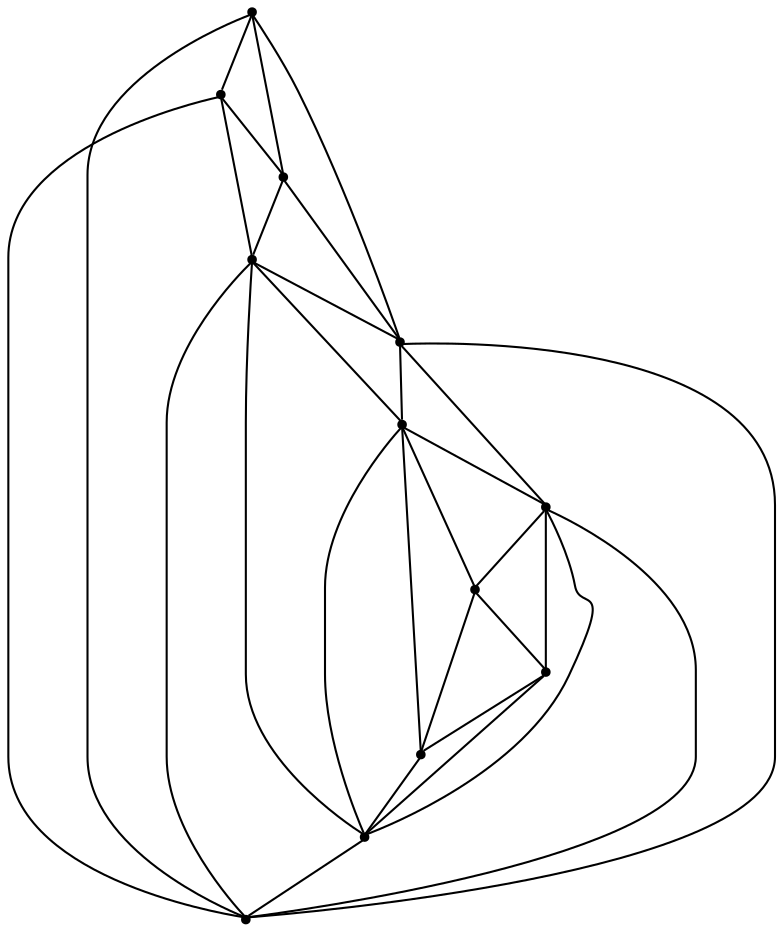 graph {
  node [shape=point,comment="{\"directed\":false,\"doi\":\"10.1007/978-3-030-92931-2_8\",\"figure\":\"6 (1)\"}"]

  v0 [pos="828.8237088390887,403.4107559864692"]
  v1 [pos="296.47224616048896,402.243922822199"]
  v2 [pos="762.146420163092,470.087227488258"]
  v3 [pos="362.0826801585592,470.0872274882581"]
  v4 [pos="695.4691314870952,536.7636989900469"]
  v5 [pos="428.75996883455593,536.7636989900468"]
  v6 [pos="628.7918428110984,603.4402976671124"]
  v7 [pos="495.4372575105526,603.4402976671125"]
  v8 [pos="562.1145541351017,736.7931929799614"]
  v9 [pos="562.1145541351017,803.4696644817502"]
  v10 [pos="562.1145541351017,870.1461359835391"]
  v11 [pos="562.1145541351017,936.8226074853279"]

  v0 -- v1 [id="-1",pos="828.8237088390887,403.4107559864692 296.47224616048896,402.243922822199 296.47224616048896,402.243922822199 296.47224616048896,402.243922822199"]
  v7 -- v6 [id="-13",pos="495.4372575105526,603.4402976671125 628.7918428110984,603.4402976671124 628.7918428110984,603.4402976671124 628.7918428110984,603.4402976671124"]
  v5 -- v4 [id="-16",pos="428.75996883455593,536.7636989900468 695.4691314870952,536.7636989900469 695.4691314870952,536.7636989900469 695.4691314870952,536.7636989900469"]
  v3 -- v2 [id="-19",pos="362.0826801585592,470.0872274882581 762.146420163092,470.087227488258 762.146420163092,470.087227488258 762.146420163092,470.087227488258"]
  v2 -- v0 [id="-30",pos="762.146420163092,470.087227488258 828.8237088390887,403.4107559864692 828.8237088390887,403.4107559864692 828.8237088390887,403.4107559864692"]
  v4 -- v2 [id="-31",pos="695.4691314870952,536.7636989900469 762.146420163092,470.087227488258 762.146420163092,470.087227488258 762.146420163092,470.087227488258"]
  v6 -- v4 [id="-32",pos="628.7918428110984,603.4402976671124 695.4691314870952,536.7636989900469 695.4691314870952,536.7636989900469 695.4691314870952,536.7636989900469"]
  v8 -- v4 [id="-36",pos="562.1145541351017,736.7931929799614 695.4691314870952,536.7636989900469 695.4691314870952,536.7636989900469 695.4691314870952,536.7636989900469"]
  v8 -- v6 [id="-37",pos="562.1145541351017,736.7931929799614 628.7918428110984,603.4402976671124 628.7918428110984,603.4402976671124 628.7918428110984,603.4402976671124"]
  v9 -- v4 [id="-38",pos="562.1145541351017,803.4696644817502 695.4691314870952,536.7636989900469 695.4691314870952,536.7636989900469 695.4691314870952,536.7636989900469"]
  v9 -- v7 [id="-39",pos="562.1145541351017,803.4696644817502 495.4372575105526,603.4402976671125 495.4372575105526,603.4402976671125 495.4372575105526,603.4402976671125"]
  v9 -- v2 [id="-40",pos="562.1145541351017,803.4696644817502 762.146420163092,470.087227488258 762.146420163092,470.087227488258 762.146420163092,470.087227488258"]
  v10 -- v0 [id="-41",pos="562.1145541351017,870.1461359835391 828.8237088390887,403.4107559864692 828.8237088390887,403.4107559864692 828.8237088390887,403.4107559864692"]
  v10 -- v2 [id="-42",pos="562.1145541351017,870.1461359835391 762.146420163092,470.087227488258 762.146420163092,470.087227488258 762.146420163092,470.087227488258"]
  v1 -- v3 [id="-45",pos="296.47224616048896,402.243922822199 362.0826801585592,470.0872274882581 362.0826801585592,470.0872274882581 362.0826801585592,470.0872274882581"]
  v3 -- v5 [id="-46",pos="362.0826801585592,470.0872274882581 428.75996883455593,536.7636989900468 428.75996883455593,536.7636989900468 428.75996883455593,536.7636989900468"]
  v5 -- v7 [id="-47",pos="428.75996883455593,536.7636989900468 495.4372575105526,603.4402976671125 495.4372575105526,603.4402976671125 495.4372575105526,603.4402976671125"]
  v1 -- v11 [id="-48",pos="296.47224616048896,402.243922822199 562.1145541351017,936.8226074853279 562.1145541351017,936.8226074853279 562.1145541351017,936.8226074853279"]
  v1 -- v2 [id="-49",pos="296.47224616048896,402.243922822199 762.146420163092,470.087227488258 762.146420163092,470.087227488258 762.146420163092,470.087227488258"]
  v3 -- v10 [id="-52",pos="362.0826801585592,470.0872274882581 562.1145541351017,870.1461359835391 562.1145541351017,870.1461359835391 562.1145541351017,870.1461359835391"]
  v3 -- v4 [id="-53",pos="362.0826801585592,470.0872274882581 695.4691314870952,536.7636989900469 695.4691314870952,536.7636989900469 695.4691314870952,536.7636989900469"]
  v10 -- v5 [id="-54",pos="562.1145541351017,870.1461359835391 428.75996883455593,536.7636989900468 428.75996883455593,536.7636989900468 428.75996883455593,536.7636989900468"]
  v11 -- v0 [id="-55",pos="562.1145541351017,936.8226074853279 828.8237088390887,403.4107559864692 828.8237088390887,403.4107559864692 828.8237088390887,403.4107559864692"]
  v9 -- v8 [id="-56",pos="562.1145541351017,803.4696644817502 562.1145541351017,736.7931929799614 562.1145541351017,736.7931929799614 562.1145541351017,736.7931929799614"]
  v5 -- v6 [id="-59",pos="428.75996883455593,536.7636989900468 628.7918428110984,603.4402976671124 628.7918428110984,603.4402976671124 628.7918428110984,603.4402976671124"]
  v5 -- v9 [id="-60",pos="428.75996883455593,536.7636989900468 562.1145541351017,803.4696644817502 562.1145541351017,803.4696644817502 562.1145541351017,803.4696644817502"]
  v10 -- v9 [id="-61",pos="562.1145541351017,870.1461359835391 562.1145541351017,803.4696644817502 562.1145541351017,803.4696644817502 562.1145541351017,803.4696644817502"]
  v11 -- v10 [id="-62",pos="562.1145541351017,936.8226074853279 562.1145541351017,870.1461359835391 562.1145541351017,870.1461359835391 562.1145541351017,870.1461359835391"]
  v11 -- v3 [id="-63",pos="562.1145541351017,936.8226074853279 362.0826801585592,470.0872274882581 362.0826801585592,470.0872274882581 362.0826801585592,470.0872274882581"]
  v7 -- v8 [id="-70",pos="495.4372575105526,603.4402976671125 562.1145541351017,736.7931929799614 562.1145541351017,736.7931929799614 562.1145541351017,736.7931929799614"]
}